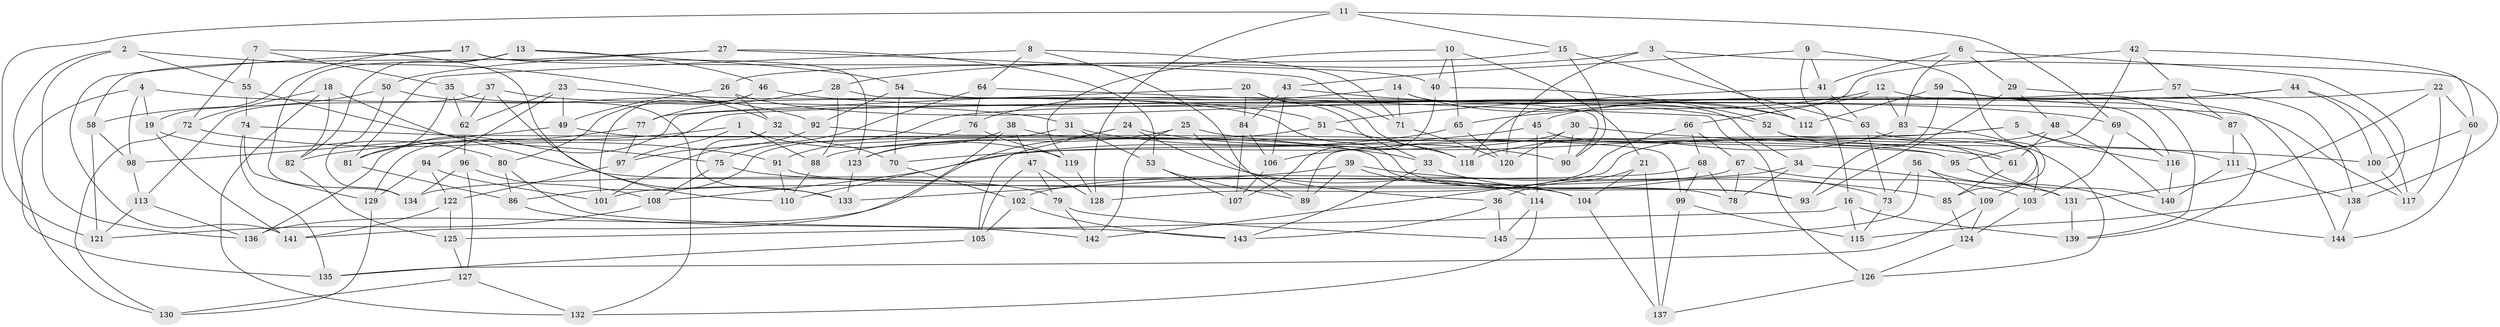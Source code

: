// Generated by graph-tools (version 1.1) at 2025/16/03/09/25 04:16:24]
// undirected, 145 vertices, 290 edges
graph export_dot {
graph [start="1"]
  node [color=gray90,style=filled];
  1;
  2;
  3;
  4;
  5;
  6;
  7;
  8;
  9;
  10;
  11;
  12;
  13;
  14;
  15;
  16;
  17;
  18;
  19;
  20;
  21;
  22;
  23;
  24;
  25;
  26;
  27;
  28;
  29;
  30;
  31;
  32;
  33;
  34;
  35;
  36;
  37;
  38;
  39;
  40;
  41;
  42;
  43;
  44;
  45;
  46;
  47;
  48;
  49;
  50;
  51;
  52;
  53;
  54;
  55;
  56;
  57;
  58;
  59;
  60;
  61;
  62;
  63;
  64;
  65;
  66;
  67;
  68;
  69;
  70;
  71;
  72;
  73;
  74;
  75;
  76;
  77;
  78;
  79;
  80;
  81;
  82;
  83;
  84;
  85;
  86;
  87;
  88;
  89;
  90;
  91;
  92;
  93;
  94;
  95;
  96;
  97;
  98;
  99;
  100;
  101;
  102;
  103;
  104;
  105;
  106;
  107;
  108;
  109;
  110;
  111;
  112;
  113;
  114;
  115;
  116;
  117;
  118;
  119;
  120;
  121;
  122;
  123;
  124;
  125;
  126;
  127;
  128;
  129;
  130;
  131;
  132;
  133;
  134;
  135;
  136;
  137;
  138;
  139;
  140;
  141;
  142;
  143;
  144;
  145;
  1 -- 82;
  1 -- 97;
  1 -- 119;
  1 -- 88;
  2 -- 55;
  2 -- 32;
  2 -- 130;
  2 -- 136;
  3 -- 112;
  3 -- 120;
  3 -- 138;
  3 -- 28;
  4 -- 98;
  4 -- 31;
  4 -- 135;
  4 -- 19;
  5 -- 111;
  5 -- 89;
  5 -- 116;
  5 -- 106;
  6 -- 41;
  6 -- 29;
  6 -- 83;
  6 -- 115;
  7 -- 110;
  7 -- 72;
  7 -- 35;
  7 -- 55;
  8 -- 89;
  8 -- 64;
  8 -- 81;
  8 -- 71;
  9 -- 43;
  9 -- 41;
  9 -- 16;
  9 -- 109;
  10 -- 65;
  10 -- 40;
  10 -- 21;
  10 -- 119;
  11 -- 128;
  11 -- 69;
  11 -- 15;
  11 -- 121;
  12 -- 116;
  12 -- 83;
  12 -- 65;
  12 -- 66;
  13 -- 134;
  13 -- 46;
  13 -- 54;
  13 -- 82;
  14 -- 76;
  14 -- 112;
  14 -- 34;
  14 -- 71;
  15 -- 26;
  15 -- 63;
  15 -- 90;
  16 -- 139;
  16 -- 115;
  16 -- 125;
  17 -- 19;
  17 -- 123;
  17 -- 141;
  17 -- 40;
  18 -- 79;
  18 -- 72;
  18 -- 132;
  18 -- 82;
  19 -- 141;
  19 -- 80;
  20 -- 33;
  20 -- 84;
  20 -- 77;
  20 -- 118;
  21 -- 137;
  21 -- 36;
  21 -- 104;
  22 -- 129;
  22 -- 131;
  22 -- 117;
  22 -- 60;
  23 -- 94;
  23 -- 49;
  23 -- 62;
  23 -- 51;
  24 -- 90;
  24 -- 114;
  24 -- 136;
  24 -- 105;
  25 -- 123;
  25 -- 142;
  25 -- 61;
  25 -- 36;
  26 -- 112;
  26 -- 49;
  26 -- 32;
  27 -- 53;
  27 -- 71;
  27 -- 58;
  27 -- 50;
  28 -- 88;
  28 -- 90;
  28 -- 77;
  29 -- 93;
  29 -- 48;
  29 -- 144;
  30 -- 90;
  30 -- 100;
  30 -- 120;
  30 -- 108;
  31 -- 86;
  31 -- 33;
  31 -- 53;
  32 -- 133;
  32 -- 70;
  33 -- 143;
  33 -- 73;
  34 -- 78;
  34 -- 102;
  34 -- 131;
  35 -- 132;
  35 -- 62;
  35 -- 81;
  36 -- 143;
  36 -- 145;
  37 -- 113;
  37 -- 133;
  37 -- 62;
  37 -- 93;
  38 -- 141;
  38 -- 47;
  38 -- 123;
  38 -- 95;
  39 -- 104;
  39 -- 89;
  39 -- 133;
  39 -- 85;
  40 -- 107;
  40 -- 52;
  41 -- 63;
  41 -- 51;
  42 -- 57;
  42 -- 95;
  42 -- 118;
  42 -- 60;
  43 -- 84;
  43 -- 106;
  43 -- 52;
  44 -- 100;
  44 -- 117;
  44 -- 136;
  44 -- 45;
  45 -- 114;
  45 -- 140;
  45 -- 70;
  46 -- 101;
  46 -- 69;
  46 -- 80;
  47 -- 128;
  47 -- 79;
  47 -- 105;
  48 -- 140;
  48 -- 61;
  48 -- 142;
  49 -- 78;
  49 -- 98;
  50 -- 92;
  50 -- 58;
  50 -- 134;
  51 -- 88;
  51 -- 118;
  52 -- 103;
  52 -- 61;
  53 -- 89;
  53 -- 107;
  54 -- 92;
  54 -- 117;
  54 -- 70;
  55 -- 75;
  55 -- 74;
  56 -- 144;
  56 -- 109;
  56 -- 145;
  56 -- 73;
  57 -- 138;
  57 -- 75;
  57 -- 87;
  58 -- 121;
  58 -- 98;
  59 -- 87;
  59 -- 93;
  59 -- 139;
  59 -- 112;
  60 -- 100;
  60 -- 144;
  61 -- 85;
  62 -- 96;
  63 -- 73;
  63 -- 85;
  64 -- 126;
  64 -- 76;
  64 -- 101;
  65 -- 120;
  65 -- 110;
  66 -- 68;
  66 -- 128;
  66 -- 67;
  67 -- 101;
  67 -- 78;
  67 -- 103;
  68 -- 134;
  68 -- 78;
  68 -- 99;
  69 -- 116;
  69 -- 103;
  70 -- 102;
  71 -- 120;
  72 -- 130;
  72 -- 91;
  73 -- 115;
  74 -- 135;
  74 -- 129;
  74 -- 95;
  75 -- 108;
  75 -- 104;
  76 -- 119;
  76 -- 91;
  77 -- 81;
  77 -- 97;
  79 -- 145;
  79 -- 142;
  80 -- 143;
  80 -- 86;
  81 -- 86;
  82 -- 125;
  83 -- 118;
  83 -- 126;
  84 -- 106;
  84 -- 107;
  85 -- 124;
  86 -- 142;
  87 -- 139;
  87 -- 111;
  88 -- 110;
  91 -- 110;
  91 -- 93;
  92 -- 97;
  92 -- 99;
  94 -- 101;
  94 -- 122;
  94 -- 129;
  95 -- 131;
  96 -- 134;
  96 -- 108;
  96 -- 127;
  97 -- 122;
  98 -- 113;
  99 -- 115;
  99 -- 137;
  100 -- 117;
  102 -- 105;
  102 -- 143;
  103 -- 124;
  104 -- 137;
  105 -- 135;
  106 -- 107;
  108 -- 121;
  109 -- 124;
  109 -- 135;
  111 -- 138;
  111 -- 140;
  113 -- 136;
  113 -- 121;
  114 -- 132;
  114 -- 145;
  116 -- 140;
  119 -- 128;
  122 -- 141;
  122 -- 125;
  123 -- 133;
  124 -- 126;
  125 -- 127;
  126 -- 137;
  127 -- 132;
  127 -- 130;
  129 -- 130;
  131 -- 139;
  138 -- 144;
}
